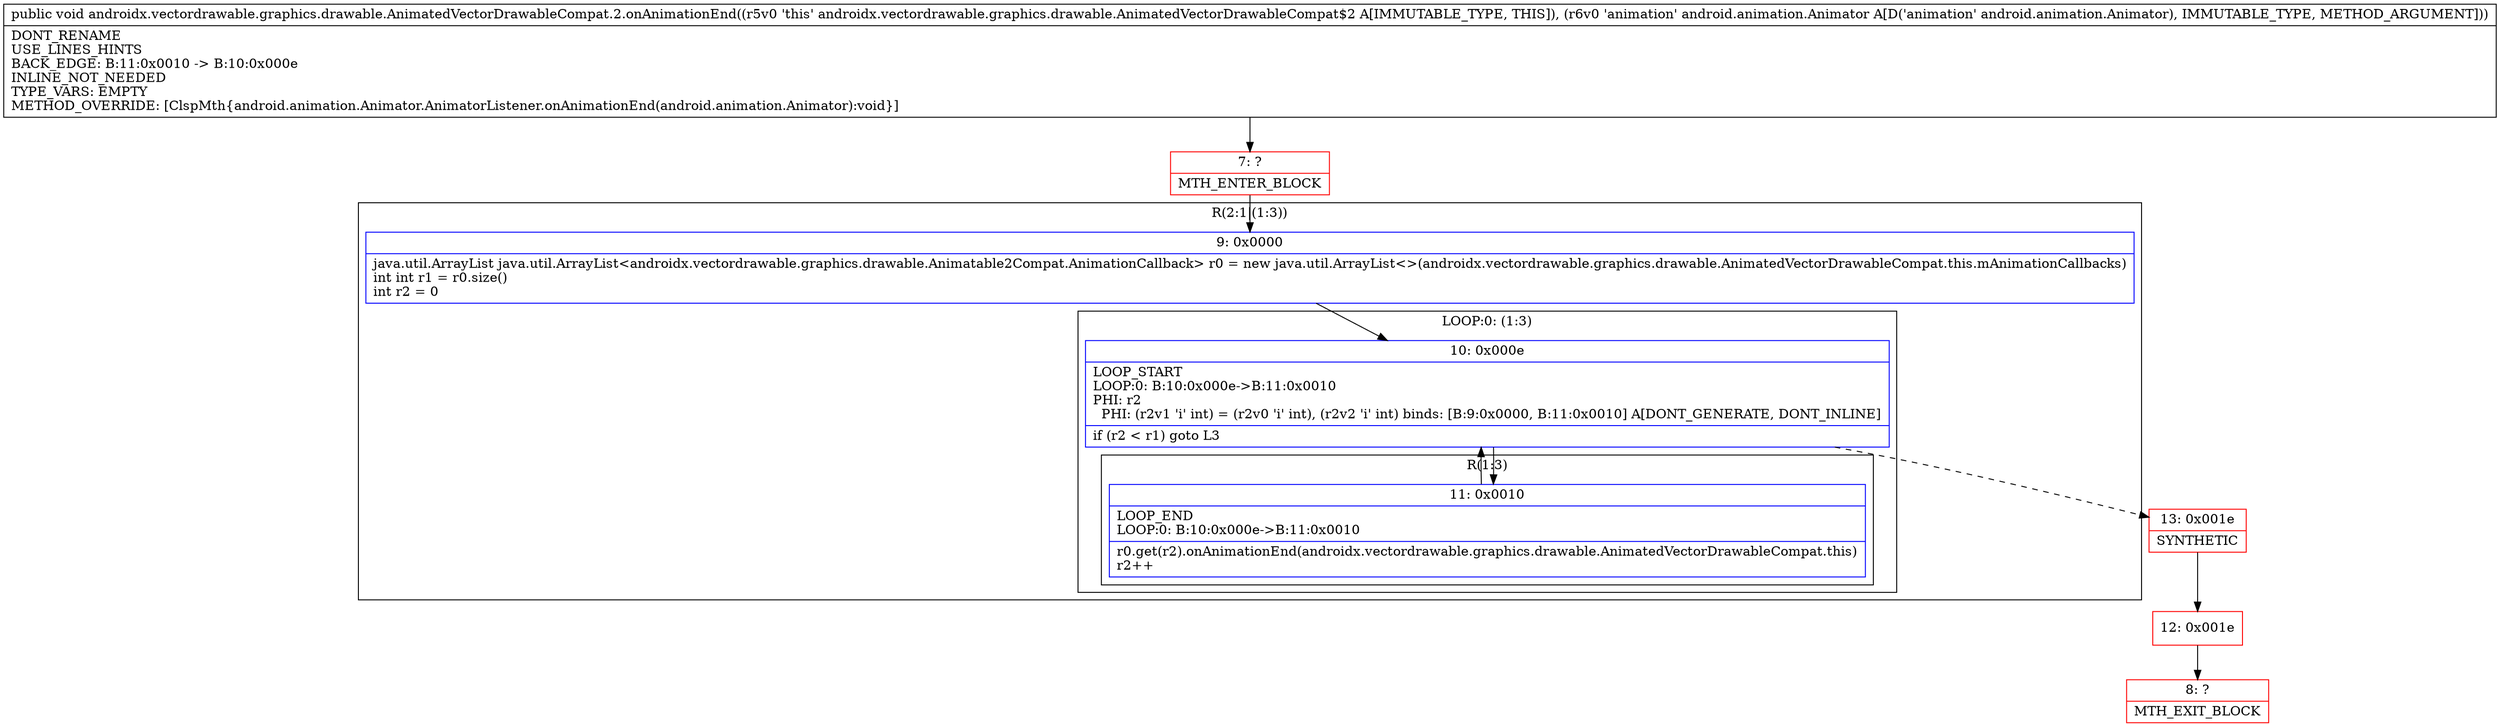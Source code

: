 digraph "CFG forandroidx.vectordrawable.graphics.drawable.AnimatedVectorDrawableCompat.2.onAnimationEnd(Landroid\/animation\/Animator;)V" {
subgraph cluster_Region_334194337 {
label = "R(2:1|(1:3))";
node [shape=record,color=blue];
Node_9 [shape=record,label="{9\:\ 0x0000|java.util.ArrayList java.util.ArrayList\<androidx.vectordrawable.graphics.drawable.Animatable2Compat.AnimationCallback\> r0 = new java.util.ArrayList\<\>(androidx.vectordrawable.graphics.drawable.AnimatedVectorDrawableCompat.this.mAnimationCallbacks)\lint int r1 = r0.size()\lint r2 = 0\l}"];
subgraph cluster_LoopRegion_1010135915 {
label = "LOOP:0: (1:3)";
node [shape=record,color=blue];
Node_10 [shape=record,label="{10\:\ 0x000e|LOOP_START\lLOOP:0: B:10:0x000e\-\>B:11:0x0010\lPHI: r2 \l  PHI: (r2v1 'i' int) = (r2v0 'i' int), (r2v2 'i' int) binds: [B:9:0x0000, B:11:0x0010] A[DONT_GENERATE, DONT_INLINE]\l|if (r2 \< r1) goto L3\l}"];
subgraph cluster_Region_1958650352 {
label = "R(1:3)";
node [shape=record,color=blue];
Node_11 [shape=record,label="{11\:\ 0x0010|LOOP_END\lLOOP:0: B:10:0x000e\-\>B:11:0x0010\l|r0.get(r2).onAnimationEnd(androidx.vectordrawable.graphics.drawable.AnimatedVectorDrawableCompat.this)\lr2++\l}"];
}
}
}
Node_7 [shape=record,color=red,label="{7\:\ ?|MTH_ENTER_BLOCK\l}"];
Node_13 [shape=record,color=red,label="{13\:\ 0x001e|SYNTHETIC\l}"];
Node_12 [shape=record,color=red,label="{12\:\ 0x001e}"];
Node_8 [shape=record,color=red,label="{8\:\ ?|MTH_EXIT_BLOCK\l}"];
MethodNode[shape=record,label="{public void androidx.vectordrawable.graphics.drawable.AnimatedVectorDrawableCompat.2.onAnimationEnd((r5v0 'this' androidx.vectordrawable.graphics.drawable.AnimatedVectorDrawableCompat$2 A[IMMUTABLE_TYPE, THIS]), (r6v0 'animation' android.animation.Animator A[D('animation' android.animation.Animator), IMMUTABLE_TYPE, METHOD_ARGUMENT]))  | DONT_RENAME\lUSE_LINES_HINTS\lBACK_EDGE: B:11:0x0010 \-\> B:10:0x000e\lINLINE_NOT_NEEDED\lTYPE_VARS: EMPTY\lMETHOD_OVERRIDE: [ClspMth\{android.animation.Animator.AnimatorListener.onAnimationEnd(android.animation.Animator):void\}]\l}"];
MethodNode -> Node_7;Node_9 -> Node_10;
Node_10 -> Node_11;
Node_10 -> Node_13[style=dashed];
Node_11 -> Node_10;
Node_7 -> Node_9;
Node_13 -> Node_12;
Node_12 -> Node_8;
}

